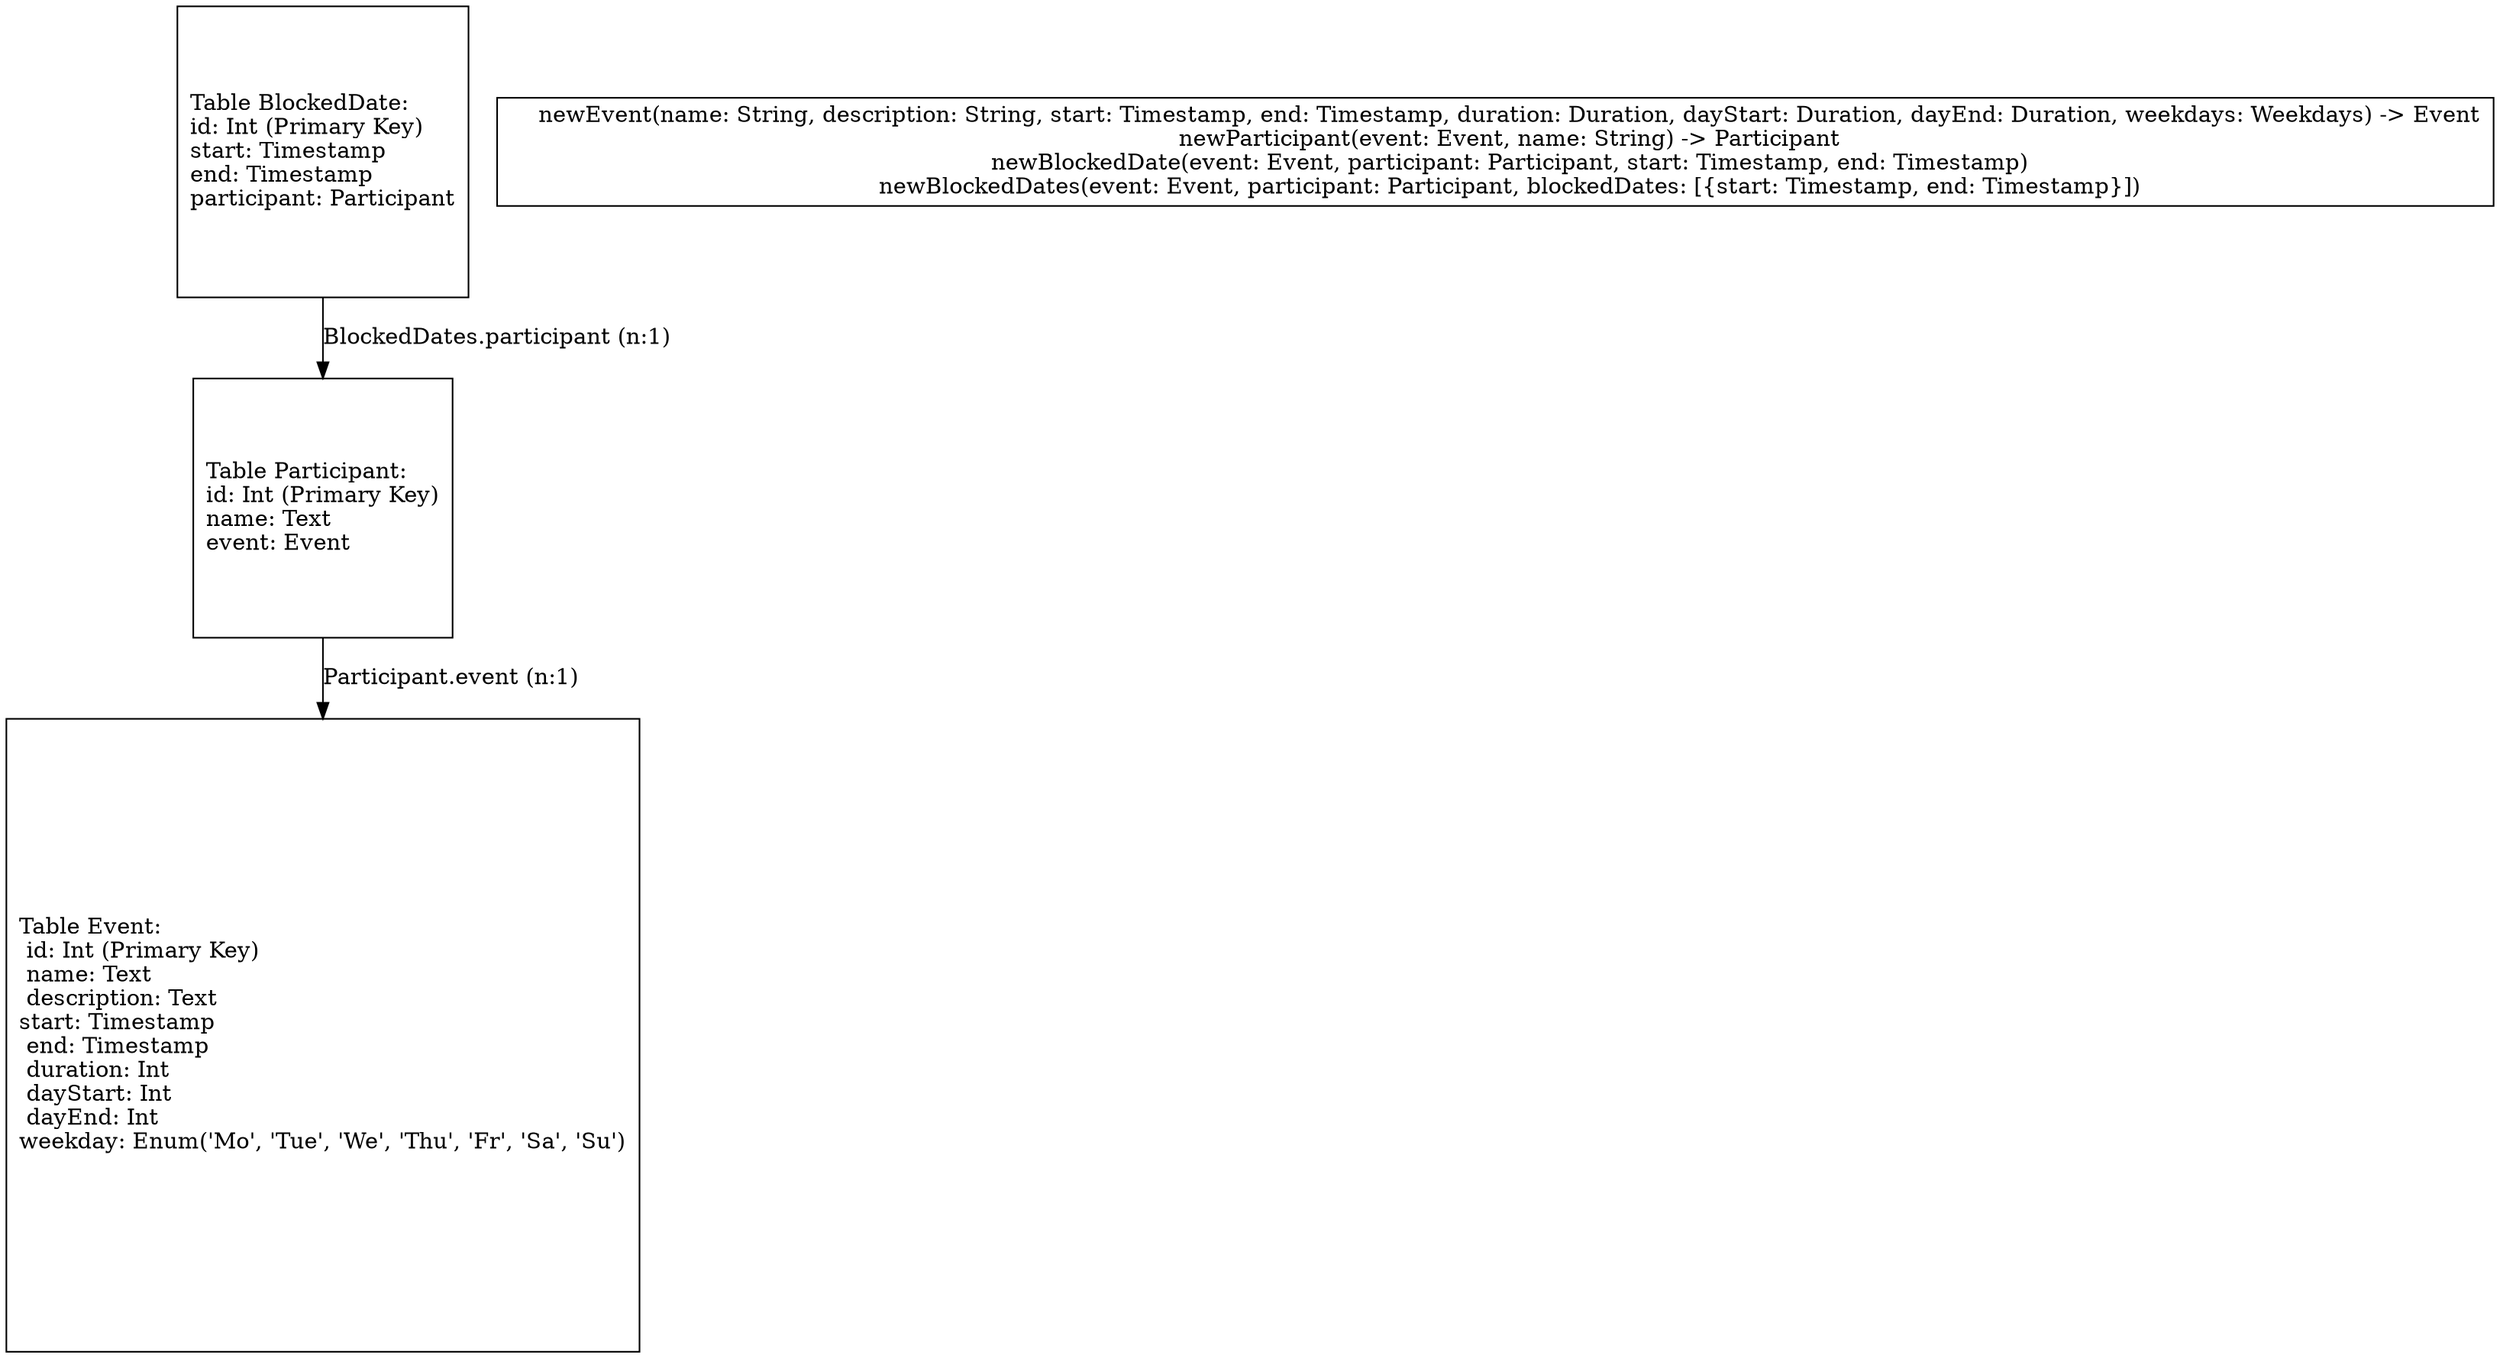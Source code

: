 digraph G {
    event[label="\
Table Event:\l id: Int (Primary Key)\l name: Text\l description: Text\l\
start: Timestamp\l end: Timestamp\l duration: Int\l dayStart: Int\l dayEnd: Int\l\
weekday: Enum('Mo', 'Tue', 'We', 'Thu', 'Fr', 'Sa', 'Su')\l",
shape=square]; 
    participant[label="\
Table Participant:\l\
id: Int (Primary Key)\l\
name: Text\l\
event: Event\l\
", shape=square]

    participant -> event [label="Participant.event (n:1)"];

    blockedDates[label="\
Table BlockedDate: \l\
id: Int (Primary Key)\l\
start: Timestamp\l\
end: Timestamp\l\
participant: Participant"
shape=square]

    blockedDates -> participant [label="BlockedDates.participant (n:1)"]

    dbfn [label="\
    newEvent(name: String, description: String, start: Timestamp, end: Timestamp, duration: Duration, dayStart: Duration, dayEnd: Duration, weekdays: Weekdays) -> Event\n\
    newParticipant(event: Event, name: String) -> Participant\n\
    newBlockedDate(event: Event, participant: Participant, start: Timestamp, end: Timestamp)\n\
    newBlockedDates(event: Event, participant: Participant, blockedDates: [{start: Timestamp, end: Timestamp}])",
    shape=block]
}